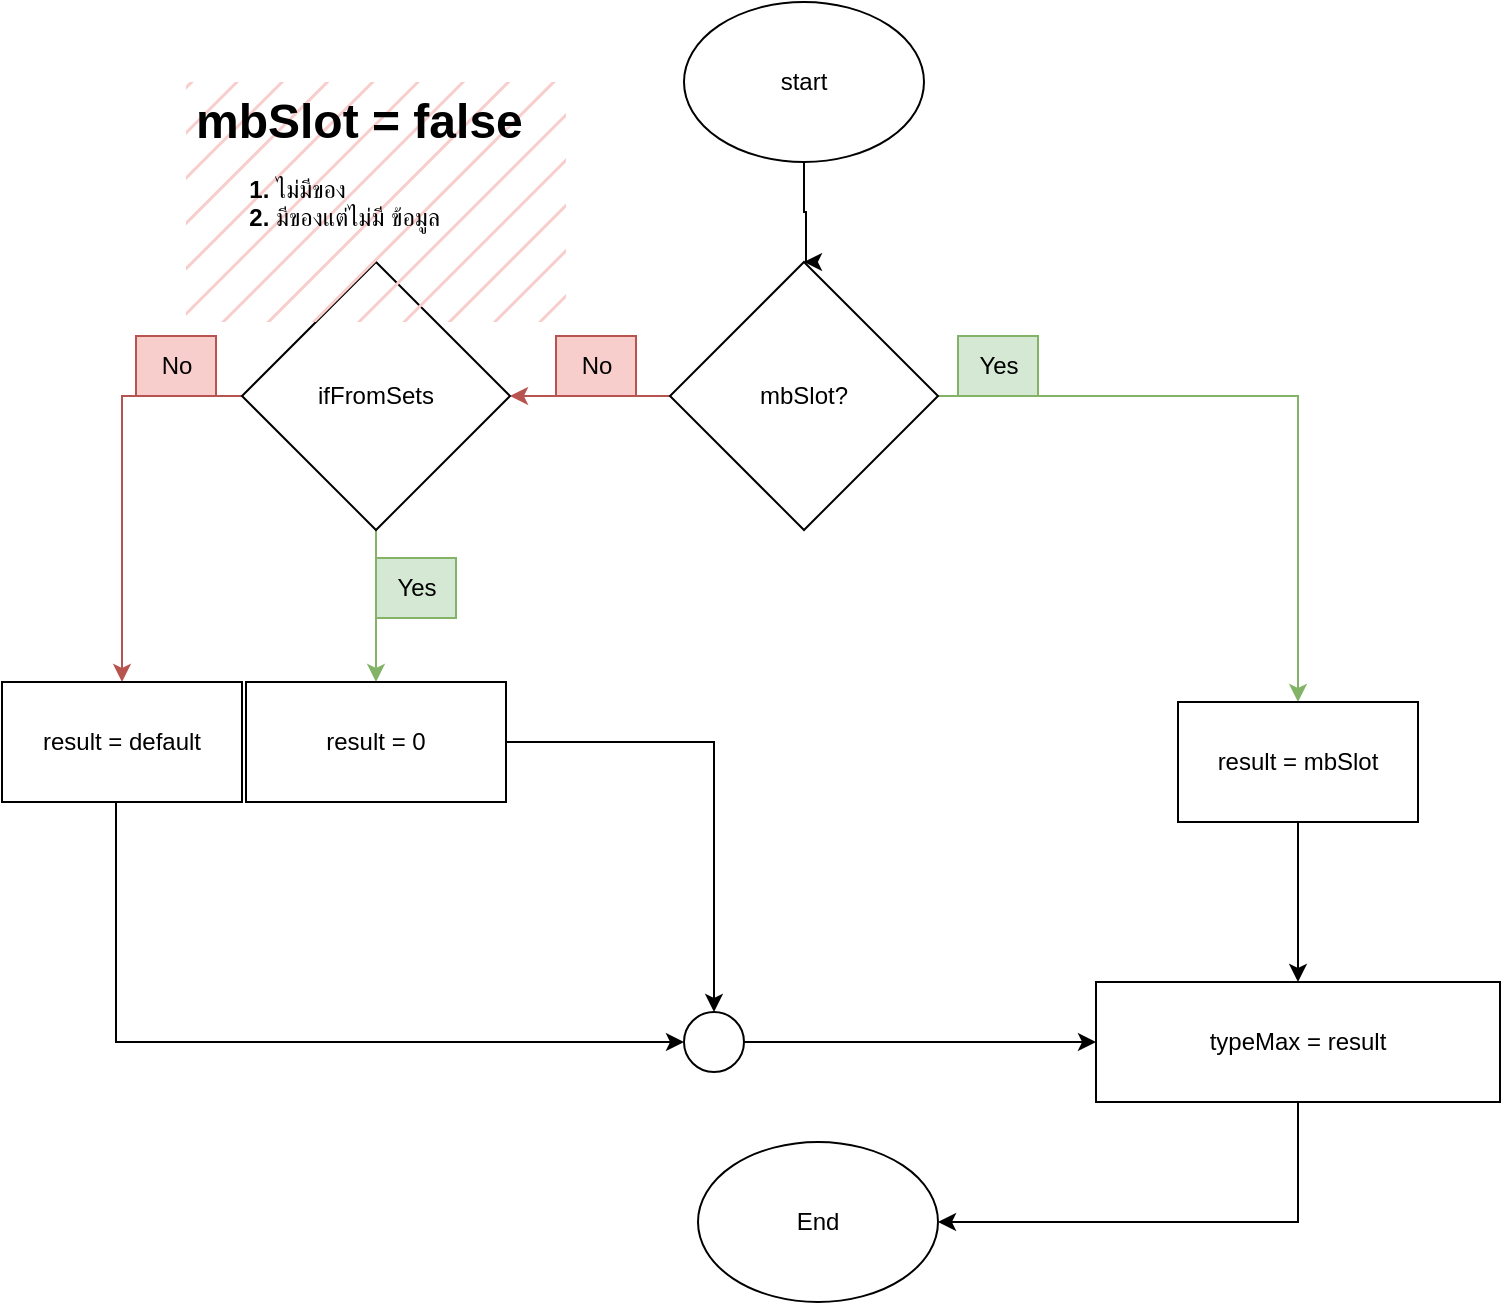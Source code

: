 <mxfile version="21.8.2" type="github">
  <diagram id="C5RBs43oDa-KdzZeNtuy" name="Page-1">
    <mxGraphModel dx="1419" dy="706" grid="1" gridSize="10" guides="1" tooltips="1" connect="1" arrows="1" fold="1" page="1" pageScale="1" pageWidth="827" pageHeight="1169" math="0" shadow="0">
      <root>
        <mxCell id="WIyWlLk6GJQsqaUBKTNV-0" />
        <mxCell id="WIyWlLk6GJQsqaUBKTNV-1" parent="WIyWlLk6GJQsqaUBKTNV-0" />
        <mxCell id="THGPqbEYL-iA6FvTC-Yj-2" value="" style="edgeStyle=orthogonalEdgeStyle;rounded=0;orthogonalLoop=1;jettySize=auto;html=1;entryX=0.5;entryY=0;entryDx=0;entryDy=0;" edge="1" parent="WIyWlLk6GJQsqaUBKTNV-1" source="THGPqbEYL-iA6FvTC-Yj-0" target="THGPqbEYL-iA6FvTC-Yj-3">
          <mxGeometry relative="1" as="geometry">
            <mxPoint x="414" y="160" as="targetPoint" />
            <Array as="points">
              <mxPoint x="414" y="135" />
              <mxPoint x="415" y="135" />
            </Array>
          </mxGeometry>
        </mxCell>
        <mxCell id="THGPqbEYL-iA6FvTC-Yj-0" value="start" style="ellipse;whiteSpace=wrap;html=1;" vertex="1" parent="WIyWlLk6GJQsqaUBKTNV-1">
          <mxGeometry x="354" y="30" width="120" height="80" as="geometry" />
        </mxCell>
        <mxCell id="THGPqbEYL-iA6FvTC-Yj-5" value="" style="edgeStyle=orthogonalEdgeStyle;rounded=0;orthogonalLoop=1;jettySize=auto;html=1;entryX=0.5;entryY=0;entryDx=0;entryDy=0;fillColor=#d5e8d4;strokeColor=#82b366;" edge="1" parent="WIyWlLk6GJQsqaUBKTNV-1" source="THGPqbEYL-iA6FvTC-Yj-3" target="THGPqbEYL-iA6FvTC-Yj-21">
          <mxGeometry relative="1" as="geometry">
            <mxPoint x="661" y="350" as="targetPoint" />
          </mxGeometry>
        </mxCell>
        <mxCell id="THGPqbEYL-iA6FvTC-Yj-7" value="" style="edgeStyle=orthogonalEdgeStyle;rounded=0;orthogonalLoop=1;jettySize=auto;html=1;fillColor=#f8cecc;strokeColor=#b85450;" edge="1" parent="WIyWlLk6GJQsqaUBKTNV-1" source="THGPqbEYL-iA6FvTC-Yj-3" target="THGPqbEYL-iA6FvTC-Yj-6">
          <mxGeometry relative="1" as="geometry" />
        </mxCell>
        <mxCell id="THGPqbEYL-iA6FvTC-Yj-3" value="mbSlot?" style="rhombus;whiteSpace=wrap;html=1;" vertex="1" parent="WIyWlLk6GJQsqaUBKTNV-1">
          <mxGeometry x="347" y="160" width="134" height="134" as="geometry" />
        </mxCell>
        <mxCell id="THGPqbEYL-iA6FvTC-Yj-25" style="edgeStyle=orthogonalEdgeStyle;rounded=0;orthogonalLoop=1;jettySize=auto;html=1;entryX=1;entryY=0.5;entryDx=0;entryDy=0;exitX=0.5;exitY=1;exitDx=0;exitDy=0;" edge="1" parent="WIyWlLk6GJQsqaUBKTNV-1" source="THGPqbEYL-iA6FvTC-Yj-4" target="THGPqbEYL-iA6FvTC-Yj-24">
          <mxGeometry relative="1" as="geometry">
            <mxPoint x="747" y="600" as="sourcePoint" />
            <mxPoint x="560" y="680" as="targetPoint" />
            <Array as="points">
              <mxPoint x="660" y="640" />
              <mxPoint x="560" y="640" />
              <mxPoint x="560" y="660" />
            </Array>
          </mxGeometry>
        </mxCell>
        <mxCell id="THGPqbEYL-iA6FvTC-Yj-4" value="typeMax = result" style="whiteSpace=wrap;html=1;" vertex="1" parent="WIyWlLk6GJQsqaUBKTNV-1">
          <mxGeometry x="560" y="520" width="202" height="60" as="geometry" />
        </mxCell>
        <mxCell id="THGPqbEYL-iA6FvTC-Yj-12" value="" style="edgeStyle=orthogonalEdgeStyle;rounded=0;orthogonalLoop=1;jettySize=auto;html=1;fillColor=#d5e8d4;strokeColor=#82b366;" edge="1" parent="WIyWlLk6GJQsqaUBKTNV-1" source="THGPqbEYL-iA6FvTC-Yj-6" target="THGPqbEYL-iA6FvTC-Yj-11">
          <mxGeometry relative="1" as="geometry" />
        </mxCell>
        <mxCell id="THGPqbEYL-iA6FvTC-Yj-15" style="edgeStyle=orthogonalEdgeStyle;rounded=0;orthogonalLoop=1;jettySize=auto;html=1;exitX=0;exitY=0.5;exitDx=0;exitDy=0;fillColor=#f8cecc;strokeColor=#b85450;" edge="1" parent="WIyWlLk6GJQsqaUBKTNV-1" source="THGPqbEYL-iA6FvTC-Yj-6" target="THGPqbEYL-iA6FvTC-Yj-18">
          <mxGeometry relative="1" as="geometry">
            <mxPoint x="70" y="551" as="targetPoint" />
          </mxGeometry>
        </mxCell>
        <mxCell id="THGPqbEYL-iA6FvTC-Yj-6" value="ifFromSets" style="rhombus;whiteSpace=wrap;html=1;" vertex="1" parent="WIyWlLk6GJQsqaUBKTNV-1">
          <mxGeometry x="133" y="160" width="134" height="134" as="geometry" />
        </mxCell>
        <mxCell id="THGPqbEYL-iA6FvTC-Yj-8" value="Yes" style="text;html=1;align=center;verticalAlign=middle;resizable=0;points=[];autosize=1;strokeColor=#82b366;fillColor=#d5e8d4;" vertex="1" parent="WIyWlLk6GJQsqaUBKTNV-1">
          <mxGeometry x="491" y="197" width="40" height="30" as="geometry" />
        </mxCell>
        <mxCell id="THGPqbEYL-iA6FvTC-Yj-9" value="No" style="text;html=1;align=center;verticalAlign=middle;resizable=0;points=[];autosize=1;strokeColor=#b85450;fillColor=#f8cecc;" vertex="1" parent="WIyWlLk6GJQsqaUBKTNV-1">
          <mxGeometry x="290" y="197" width="40" height="30" as="geometry" />
        </mxCell>
        <mxCell id="THGPqbEYL-iA6FvTC-Yj-10" value="&lt;h1 style=&quot;border-color: var(--border-color);&quot;&gt;mbSlot = false&lt;br&gt;&lt;ol style=&quot;font-size: 12px;&quot;&gt;&lt;li&gt;&lt;span style=&quot;font-weight: 400; font-size: 12px;&quot;&gt;&lt;font style=&quot;font-size: 12px;&quot;&gt;ไม่มีของ&lt;/font&gt;&lt;/span&gt;&lt;/li&gt;&lt;li&gt;&lt;span style=&quot;font-weight: normal;&quot;&gt;มีของแต่ไม่มี ข้อมูล&lt;/span&gt;&lt;/li&gt;&lt;/ol&gt;&lt;/h1&gt;" style="text;html=1;strokeColor=none;fillColor=#f8cecc;spacing=5;spacingTop=-20;whiteSpace=wrap;overflow=hidden;rounded=0;fillStyle=hatch;" vertex="1" parent="WIyWlLk6GJQsqaUBKTNV-1">
          <mxGeometry x="105" y="70" width="190" height="120" as="geometry" />
        </mxCell>
        <mxCell id="THGPqbEYL-iA6FvTC-Yj-17" style="edgeStyle=orthogonalEdgeStyle;rounded=0;orthogonalLoop=1;jettySize=auto;html=1;entryX=0.5;entryY=0;entryDx=0;entryDy=0;" edge="1" parent="WIyWlLk6GJQsqaUBKTNV-1" source="THGPqbEYL-iA6FvTC-Yj-11" target="THGPqbEYL-iA6FvTC-Yj-16">
          <mxGeometry relative="1" as="geometry" />
        </mxCell>
        <mxCell id="THGPqbEYL-iA6FvTC-Yj-11" value="result = 0" style="whiteSpace=wrap;html=1;" vertex="1" parent="WIyWlLk6GJQsqaUBKTNV-1">
          <mxGeometry x="135" y="370" width="130" height="60" as="geometry" />
        </mxCell>
        <mxCell id="THGPqbEYL-iA6FvTC-Yj-14" value="Yes" style="text;html=1;align=center;verticalAlign=middle;resizable=0;points=[];autosize=1;strokeColor=#82b366;fillColor=#d5e8d4;" vertex="1" parent="WIyWlLk6GJQsqaUBKTNV-1">
          <mxGeometry x="200" y="308" width="40" height="30" as="geometry" />
        </mxCell>
        <mxCell id="THGPqbEYL-iA6FvTC-Yj-20" style="edgeStyle=orthogonalEdgeStyle;rounded=0;orthogonalLoop=1;jettySize=auto;html=1;entryX=0;entryY=0.5;entryDx=0;entryDy=0;" edge="1" parent="WIyWlLk6GJQsqaUBKTNV-1" source="THGPqbEYL-iA6FvTC-Yj-16" target="THGPqbEYL-iA6FvTC-Yj-4">
          <mxGeometry relative="1" as="geometry" />
        </mxCell>
        <mxCell id="THGPqbEYL-iA6FvTC-Yj-16" value="" style="ellipse;whiteSpace=wrap;html=1;" vertex="1" parent="WIyWlLk6GJQsqaUBKTNV-1">
          <mxGeometry x="354" y="535" width="30" height="30" as="geometry" />
        </mxCell>
        <mxCell id="THGPqbEYL-iA6FvTC-Yj-19" style="edgeStyle=orthogonalEdgeStyle;rounded=0;orthogonalLoop=1;jettySize=auto;html=1;entryX=0;entryY=0.5;entryDx=0;entryDy=0;" edge="1" parent="WIyWlLk6GJQsqaUBKTNV-1" source="THGPqbEYL-iA6FvTC-Yj-18" target="THGPqbEYL-iA6FvTC-Yj-16">
          <mxGeometry relative="1" as="geometry">
            <Array as="points">
              <mxPoint x="70" y="550" />
            </Array>
          </mxGeometry>
        </mxCell>
        <mxCell id="THGPqbEYL-iA6FvTC-Yj-18" value="result = default" style="rounded=0;whiteSpace=wrap;html=1;" vertex="1" parent="WIyWlLk6GJQsqaUBKTNV-1">
          <mxGeometry x="13" y="370" width="120" height="60" as="geometry" />
        </mxCell>
        <mxCell id="THGPqbEYL-iA6FvTC-Yj-22" style="edgeStyle=orthogonalEdgeStyle;rounded=0;orthogonalLoop=1;jettySize=auto;html=1;entryX=0.5;entryY=0;entryDx=0;entryDy=0;" edge="1" parent="WIyWlLk6GJQsqaUBKTNV-1" source="THGPqbEYL-iA6FvTC-Yj-21" target="THGPqbEYL-iA6FvTC-Yj-4">
          <mxGeometry relative="1" as="geometry" />
        </mxCell>
        <mxCell id="THGPqbEYL-iA6FvTC-Yj-21" value="result = mbSlot" style="rounded=0;whiteSpace=wrap;html=1;" vertex="1" parent="WIyWlLk6GJQsqaUBKTNV-1">
          <mxGeometry x="601" y="380" width="120" height="60" as="geometry" />
        </mxCell>
        <mxCell id="THGPqbEYL-iA6FvTC-Yj-23" value="No" style="text;html=1;align=center;verticalAlign=middle;resizable=0;points=[];autosize=1;strokeColor=#b85450;fillColor=#f8cecc;" vertex="1" parent="WIyWlLk6GJQsqaUBKTNV-1">
          <mxGeometry x="80" y="197" width="40" height="30" as="geometry" />
        </mxCell>
        <mxCell id="THGPqbEYL-iA6FvTC-Yj-24" value="End" style="ellipse;whiteSpace=wrap;html=1;" vertex="1" parent="WIyWlLk6GJQsqaUBKTNV-1">
          <mxGeometry x="361" y="600" width="120" height="80" as="geometry" />
        </mxCell>
      </root>
    </mxGraphModel>
  </diagram>
</mxfile>
